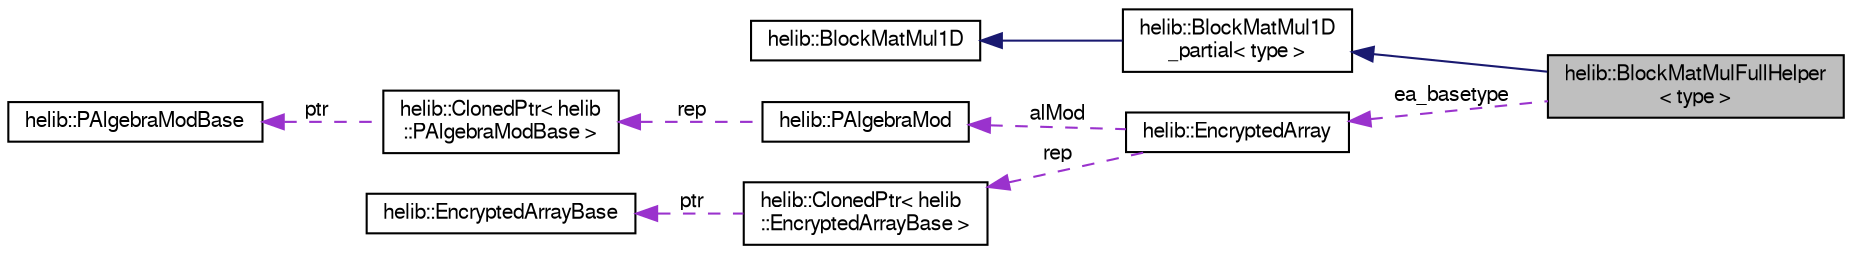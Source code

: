 digraph "helib::BlockMatMulFullHelper&lt; type &gt;"
{
  edge [fontname="FreeSans",fontsize="10",labelfontname="FreeSans",labelfontsize="10"];
  node [fontname="FreeSans",fontsize="10",shape=record];
  rankdir="LR";
  Node3 [label="helib::BlockMatMulFullHelper\l\< type \>",height=0.2,width=0.4,color="black", fillcolor="grey75", style="filled", fontcolor="black"];
  Node4 -> Node3 [dir="back",color="midnightblue",fontsize="10",style="solid"];
  Node4 [label="helib::BlockMatMul1D\l_partial\< type \>",height=0.2,width=0.4,color="black", fillcolor="white", style="filled",URL="$classhelib_1_1_block_mat_mul1_d__partial.html"];
  Node5 -> Node4 [dir="back",color="midnightblue",fontsize="10",style="solid"];
  Node5 [label="helib::BlockMatMul1D",height=0.2,width=0.4,color="black", fillcolor="white", style="filled",URL="$classhelib_1_1_block_mat_mul1_d.html"];
  Node6 -> Node3 [dir="back",color="darkorchid3",fontsize="10",style="dashed",label=" ea_basetype" ];
  Node6 [label="helib::EncryptedArray",height=0.2,width=0.4,color="black", fillcolor="white", style="filled",URL="$classhelib_1_1_encrypted_array.html",tooltip="A simple wrapper for a smart pointer to an EncryptedArrayBase. This is the interface that higher-leve..."];
  Node7 -> Node6 [dir="back",color="darkorchid3",fontsize="10",style="dashed",label=" alMod" ];
  Node7 [label="helib::PAlgebraMod",height=0.2,width=0.4,color="black", fillcolor="white", style="filled",URL="$classhelib_1_1_p_algebra_mod.html",tooltip="The structure of Z[X]/(Phi_m(X), p) "];
  Node8 -> Node7 [dir="back",color="darkorchid3",fontsize="10",style="dashed",label=" rep" ];
  Node8 [label="helib::ClonedPtr\< helib\l::PAlgebraModBase \>",height=0.2,width=0.4,color="black", fillcolor="white", style="filled",URL="$classhelib_1_1_cloned_ptr.html"];
  Node9 -> Node8 [dir="back",color="darkorchid3",fontsize="10",style="dashed",label=" ptr" ];
  Node9 [label="helib::PAlgebraModBase",height=0.2,width=0.4,color="black", fillcolor="white", style="filled",URL="$classhelib_1_1_p_algebra_mod_base.html",tooltip="Virtual base class for PAlgebraMod. "];
  Node10 -> Node6 [dir="back",color="darkorchid3",fontsize="10",style="dashed",label=" rep" ];
  Node10 [label="helib::ClonedPtr\< helib\l::EncryptedArrayBase \>",height=0.2,width=0.4,color="black", fillcolor="white", style="filled",URL="$classhelib_1_1_cloned_ptr.html"];
  Node11 -> Node10 [dir="back",color="darkorchid3",fontsize="10",style="dashed",label=" ptr" ];
  Node11 [label="helib::EncryptedArrayBase",height=0.2,width=0.4,color="black", fillcolor="white", style="filled",URL="$classhelib_1_1_encrypted_array_base.html",tooltip="virtual class for data-movement operations on arrays of slots "];
}
